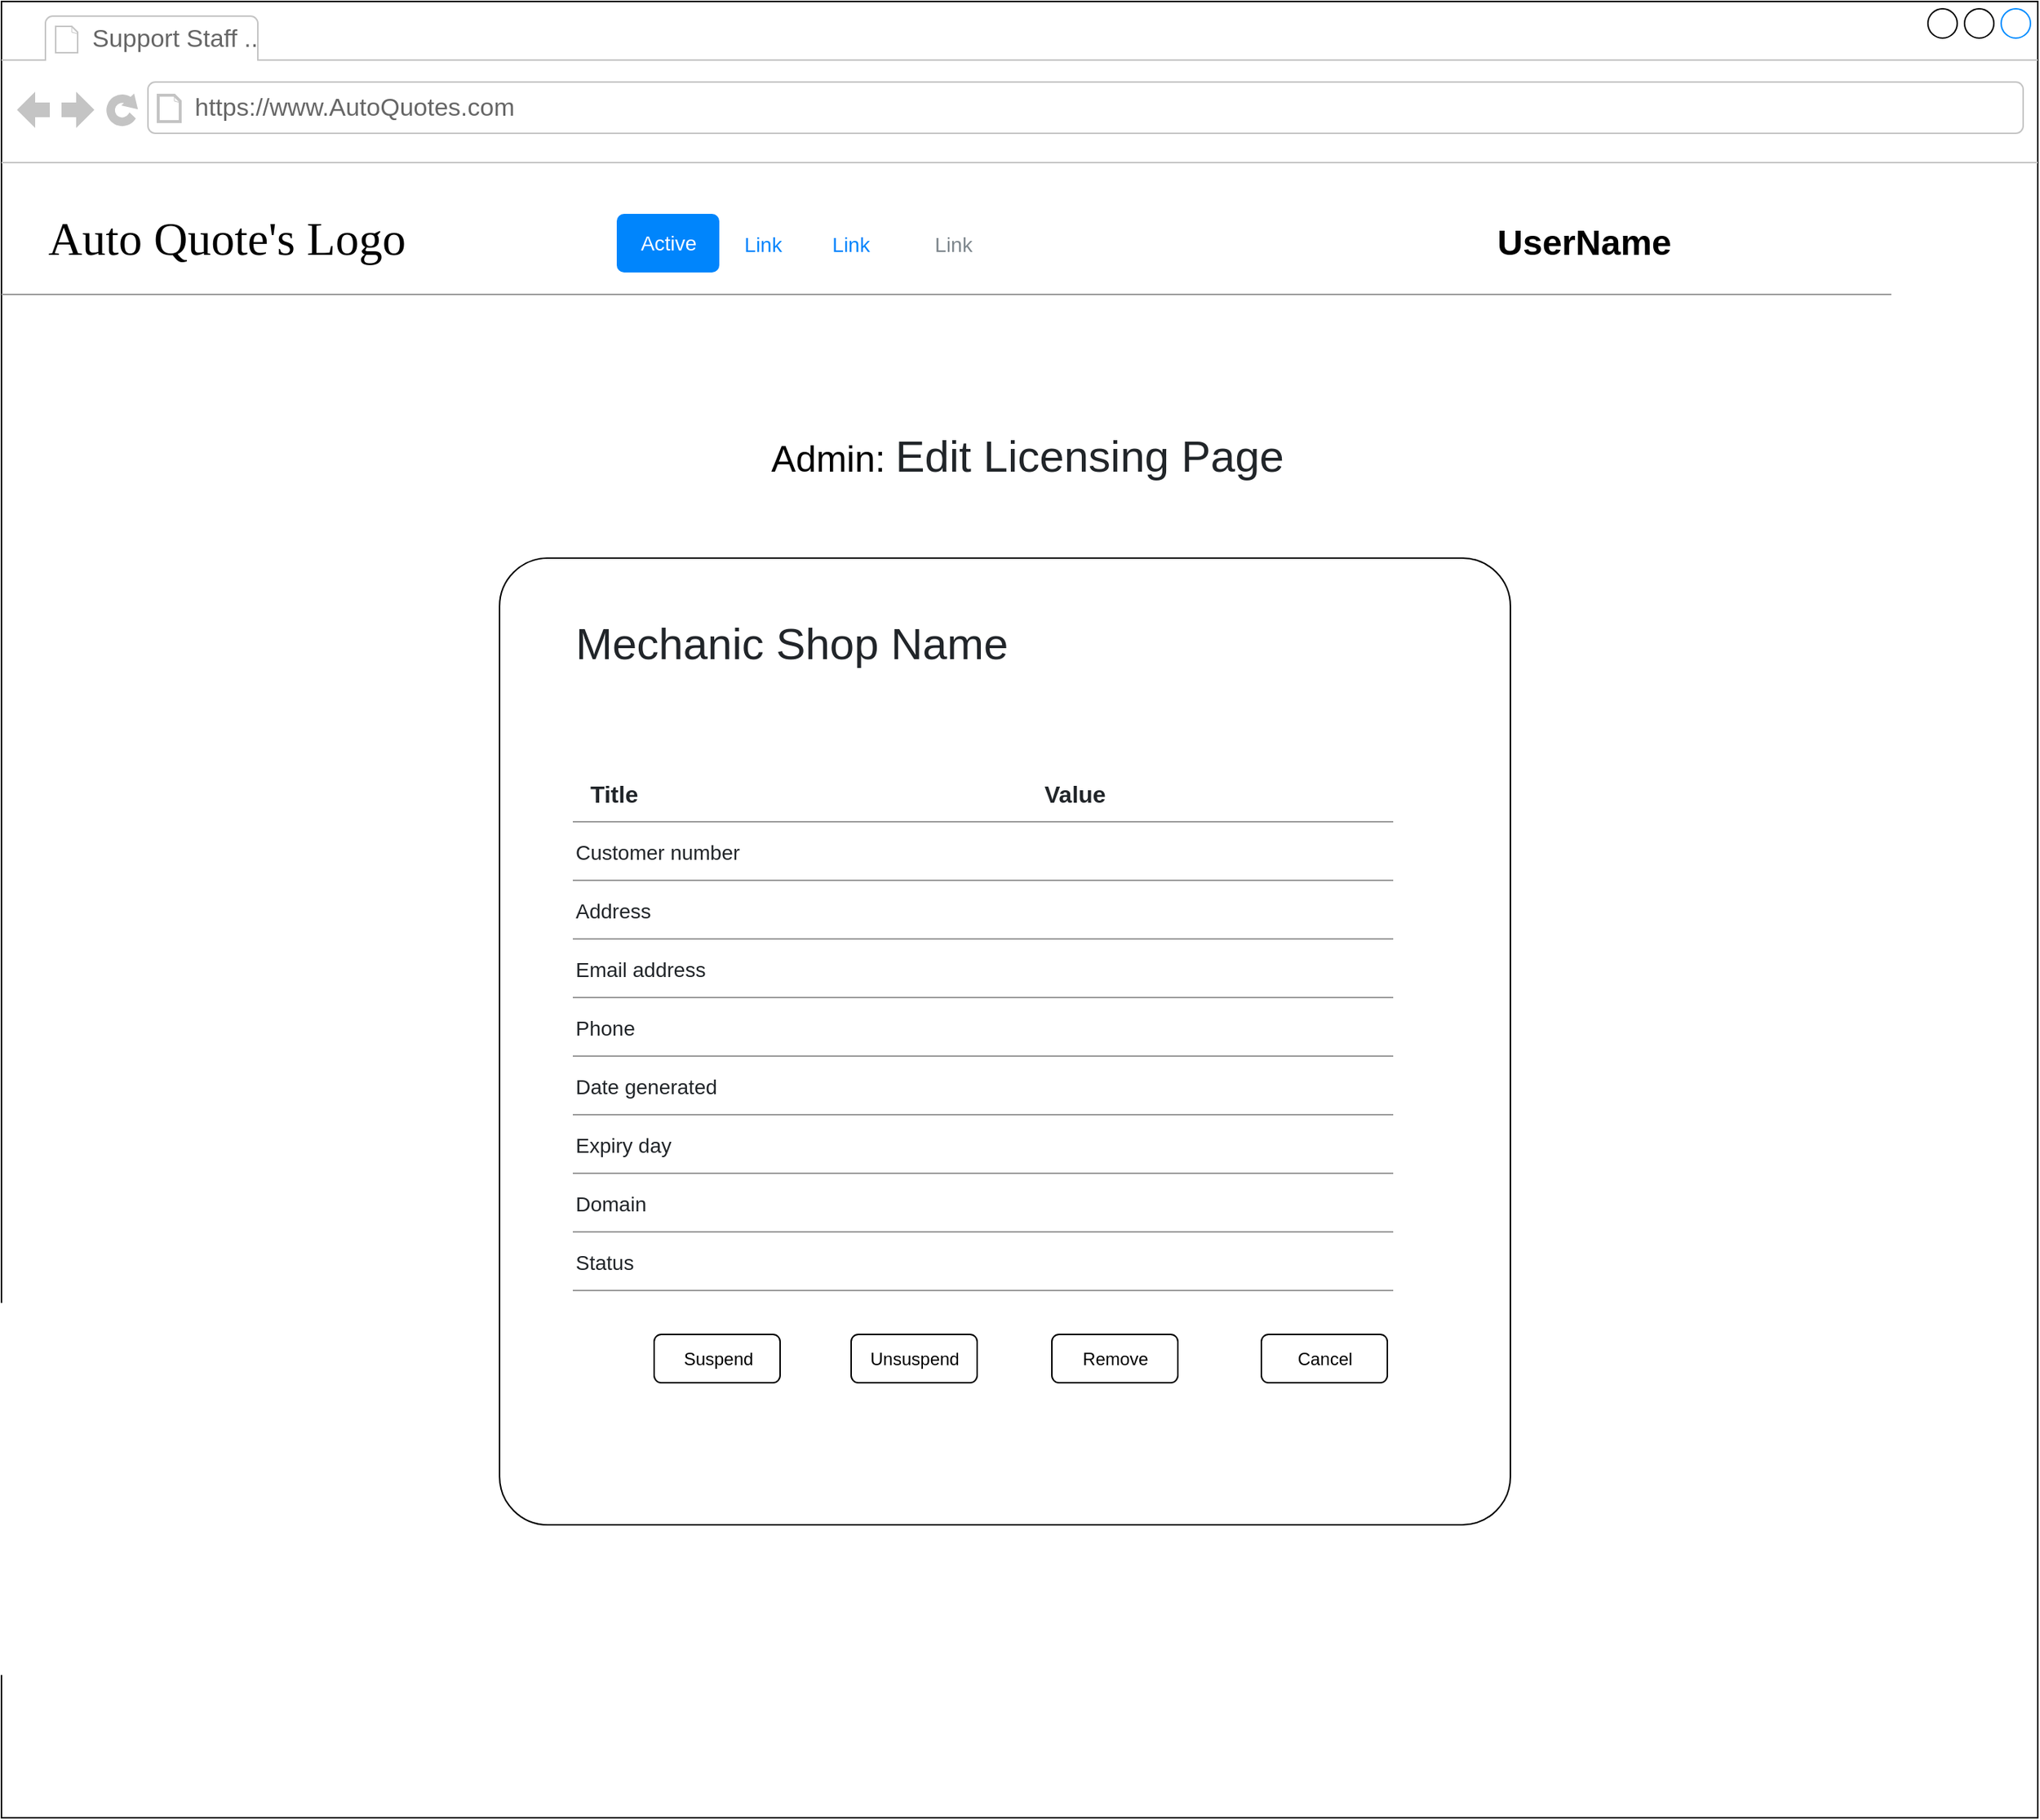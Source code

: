 <mxfile version="20.2.3" type="device" pages="2"><diagram id="J4aE7XSOLM9tL0n7SSX7" name="Page-1"><mxGraphModel dx="865" dy="664" grid="1" gridSize="10" guides="1" tooltips="1" connect="1" arrows="1" fold="1" page="1" pageScale="1" pageWidth="1100" pageHeight="850" math="0" shadow="0"><root><mxCell id="0"/><mxCell id="1" parent="0"/><mxCell id="lehxpSkpRLo_vey47flY-1" value="" style="strokeWidth=1;shadow=0;dashed=0;align=left;html=1;shape=mxgraph.mockup.containers.browserWindow;rSize=0;mainText=,;recursiveResize=0;rounded=0;labelBackgroundColor=none;fontFamily=Verdana;fontSize=12;deletable=0;movable=0;" parent="1" vertex="1"><mxGeometry x="70" y="60" width="1390" height="1240" as="geometry"/></mxCell><mxCell id="lehxpSkpRLo_vey47flY-2" value="Support Staff .." style="strokeWidth=1;shadow=0;dashed=0;align=center;html=1;shape=mxgraph.mockup.containers.anchor;fontSize=17;fontColor=#666666;align=left;" parent="lehxpSkpRLo_vey47flY-1" vertex="1"><mxGeometry x="60" y="12" width="150" height="28" as="geometry"/></mxCell><mxCell id="lehxpSkpRLo_vey47flY-3" value="https://www.AutoQuotes.com" style="strokeWidth=1;shadow=0;dashed=0;align=center;html=1;shape=mxgraph.mockup.containers.anchor;rSize=0;fontSize=17;fontColor=#666666;align=left;" parent="lehxpSkpRLo_vey47flY-1" vertex="1"><mxGeometry x="130" y="60" width="250" height="26" as="geometry"/></mxCell><mxCell id="lehxpSkpRLo_vey47flY-4" value="&lt;font style=&quot;font-size: 32px;&quot;&gt;Auto Quote's Logo&lt;/font&gt;" style="text;html=1;points=[];align=left;verticalAlign=top;spacingTop=-4;fontSize=30;fontFamily=Verdana" parent="lehxpSkpRLo_vey47flY-1" vertex="1"><mxGeometry x="30" y="140" width="340" height="50" as="geometry"/></mxCell><mxCell id="lehxpSkpRLo_vey47flY-5" value="" style="verticalLabelPosition=bottom;shadow=0;dashed=0;align=center;html=1;verticalAlign=top;strokeWidth=1;shape=mxgraph.mockup.markup.line;strokeColor=#999999;rounded=0;labelBackgroundColor=none;fillColor=#ffffff;fontFamily=Verdana;fontSize=12;fontColor=#000000;" parent="lehxpSkpRLo_vey47flY-1" vertex="1"><mxGeometry y="190" width="1290" height="20" as="geometry"/></mxCell><mxCell id="lehxpSkpRLo_vey47flY-6" value="Active" style="html=1;shadow=0;dashed=0;shape=mxgraph.bootstrap.rrect;rSize=5;fillColor=#0085FC;strokeColor=none;fontSize=14;fontColor=#ffffff;" parent="lehxpSkpRLo_vey47flY-1" vertex="1"><mxGeometry x="420" y="145" width="70" height="40" as="geometry"/></mxCell><mxCell id="lehxpSkpRLo_vey47flY-7" value="Link" style="fillColor=none;strokeColor=none;fontSize=14;fontColor=#0085FC;" parent="lehxpSkpRLo_vey47flY-1" vertex="1"><mxGeometry x="490" y="145" width="60" height="40" as="geometry"/></mxCell><mxCell id="lehxpSkpRLo_vey47flY-8" value="Link" style="fillColor=none;strokeColor=none;fontSize=14;fontColor=#0085FC;" parent="lehxpSkpRLo_vey47flY-1" vertex="1"><mxGeometry x="550" y="145" width="60" height="40" as="geometry"/></mxCell><mxCell id="lehxpSkpRLo_vey47flY-9" value="Link" style="fillColor=none;strokeColor=none;fontSize=14;fontColor=#7D868C;" parent="lehxpSkpRLo_vey47flY-1" vertex="1"><mxGeometry x="610" y="145" width="80" height="40" as="geometry"/></mxCell><mxCell id="lehxpSkpRLo_vey47flY-10" value="" style="shape=image;html=1;verticalAlign=top;verticalLabelPosition=bottom;labelBackgroundColor=#ffffff;imageAspect=0;aspect=fixed;image=https://cdn3.iconfinder.com/data/icons/essential-rounded/64/Rounded-31-128.png" parent="lehxpSkpRLo_vey47flY-1" vertex="1"><mxGeometry x="1160" y="143" width="44" height="44" as="geometry"/></mxCell><mxCell id="lehxpSkpRLo_vey47flY-11" value="" style="shape=image;html=1;verticalAlign=top;verticalLabelPosition=bottom;labelBackgroundColor=#ffffff;imageAspect=0;aspect=fixed;image=https://cdn3.iconfinder.com/data/icons/user-interface-169/32/login-128.png" parent="lehxpSkpRLo_vey47flY-1" vertex="1"><mxGeometry x="1210" y="142.5" width="45" height="45" as="geometry"/></mxCell><mxCell id="lehxpSkpRLo_vey47flY-12" value="UserName" style="text;strokeColor=none;fillColor=none;html=1;fontSize=24;fontStyle=1;verticalAlign=middle;align=center;" parent="lehxpSkpRLo_vey47flY-1" vertex="1"><mxGeometry x="1020" y="145" width="120" height="40" as="geometry"/></mxCell><mxCell id="lehxpSkpRLo_vey47flY-13" value="&lt;font style=&quot;font-size: 25px;&quot;&gt;Admin:&amp;nbsp;&lt;/font&gt;&lt;span style=&quot;color: rgb(33, 37, 41); font-size: 30px; text-align: left;&quot;&gt;Edit Licensing Page&lt;/span&gt;" style="text;html=1;strokeColor=none;fillColor=none;align=center;verticalAlign=middle;whiteSpace=wrap;rounded=0;" parent="lehxpSkpRLo_vey47flY-1" vertex="1"><mxGeometry x="507.5" y="280" width="385" height="60" as="geometry"/></mxCell><mxCell id="lehxpSkpRLo_vey47flY-14" value="" style="group" parent="lehxpSkpRLo_vey47flY-1" vertex="1" connectable="0"><mxGeometry x="340" y="380" width="690" height="660" as="geometry"/></mxCell><mxCell id="lehxpSkpRLo_vey47flY-15" value="" style="rounded=1;whiteSpace=wrap;html=1;fontSize=30;arcSize=5;" parent="lehxpSkpRLo_vey47flY-14" vertex="1"><mxGeometry width="690" height="660" as="geometry"/></mxCell><mxCell id="lehxpSkpRLo_vey47flY-16" value="Mechanic Shop Name" style="fillColor=none;strokeColor=none;align=left;fontSize=30;fontColor=#212529;" parent="lehxpSkpRLo_vey47flY-14" vertex="1"><mxGeometry x="50" y="35" width="260" height="40" as="geometry"/></mxCell><mxCell id="lehxpSkpRLo_vey47flY-18" value="Customer number" style="fillColor=none;strokeColor=none;align=left;fontSize=14;fontColor=#212529;" parent="lehxpSkpRLo_vey47flY-14" vertex="1"><mxGeometry x="50" y="180" width="100" height="40" as="geometry"/></mxCell><mxCell id="lehxpSkpRLo_vey47flY-24" value="Address" style="fillColor=none;strokeColor=none;align=left;fontSize=14;fontColor=#212529;" parent="lehxpSkpRLo_vey47flY-14" vertex="1"><mxGeometry x="50" y="220" width="100" height="40" as="geometry"/></mxCell><mxCell id="lehxpSkpRLo_vey47flY-26" value="Email address" style="fillColor=none;strokeColor=none;align=left;fontSize=14;fontColor=#212529;" parent="lehxpSkpRLo_vey47flY-14" vertex="1"><mxGeometry x="50" y="260" width="100" height="40" as="geometry"/></mxCell><mxCell id="lehxpSkpRLo_vey47flY-30" value="Remove" style="rounded=1;html=1;align=center;verticalAlign=middle;fontStyle=0;fontSize=12;sketch=0;" parent="lehxpSkpRLo_vey47flY-14" vertex="1"><mxGeometry x="377" y="530" width="86" height="33" as="geometry"/></mxCell><mxCell id="lehxpSkpRLo_vey47flY-32" value="" style="verticalLabelPosition=bottom;shadow=0;dashed=0;align=center;html=1;verticalAlign=top;strokeWidth=1;shape=mxgraph.mockup.markup.line;strokeColor=#999999;" parent="lehxpSkpRLo_vey47flY-14" vertex="1"><mxGeometry x="50" y="210" width="560" height="20" as="geometry"/></mxCell><mxCell id="lehxpSkpRLo_vey47flY-33" value="" style="verticalLabelPosition=bottom;shadow=0;dashed=0;align=center;html=1;verticalAlign=top;strokeWidth=1;shape=mxgraph.mockup.markup.line;strokeColor=#999999;" parent="lehxpSkpRLo_vey47flY-14" vertex="1"><mxGeometry x="50" y="250" width="560" height="20" as="geometry"/></mxCell><mxCell id="lehxpSkpRLo_vey47flY-58" value="Title" style="fillColor=none;strokeColor=none;align=left;fontSize=16;fontColor=#212529;fontStyle=1" parent="lehxpSkpRLo_vey47flY-14" vertex="1"><mxGeometry x="60" y="140" width="100" height="40" as="geometry"/></mxCell><mxCell id="lehxpSkpRLo_vey47flY-84" value="Value" style="fillColor=none;strokeColor=none;align=left;fontSize=16;fontColor=#212529;fontStyle=1" parent="lehxpSkpRLo_vey47flY-14" vertex="1"><mxGeometry x="370" y="140" width="100" height="40" as="geometry"/></mxCell><mxCell id="lehxpSkpRLo_vey47flY-85" value="" style="verticalLabelPosition=bottom;shadow=0;dashed=0;align=center;html=1;verticalAlign=top;strokeWidth=1;shape=mxgraph.mockup.markup.line;strokeColor=#999999;" parent="lehxpSkpRLo_vey47flY-14" vertex="1"><mxGeometry x="50" y="290" width="560" height="20" as="geometry"/></mxCell><mxCell id="lehxpSkpRLo_vey47flY-86" value="" style="verticalLabelPosition=bottom;shadow=0;dashed=0;align=center;html=1;verticalAlign=top;strokeWidth=1;shape=mxgraph.mockup.markup.line;strokeColor=#999999;" parent="lehxpSkpRLo_vey47flY-14" vertex="1"><mxGeometry x="50" y="330" width="560" height="20" as="geometry"/></mxCell><mxCell id="lehxpSkpRLo_vey47flY-88" value="Phone" style="fillColor=none;strokeColor=none;align=left;fontSize=14;fontColor=#212529;" parent="lehxpSkpRLo_vey47flY-14" vertex="1"><mxGeometry x="50" y="300" width="100" height="40" as="geometry"/></mxCell><mxCell id="lehxpSkpRLo_vey47flY-89" value="" style="verticalLabelPosition=bottom;shadow=0;dashed=0;align=center;html=1;verticalAlign=top;strokeWidth=1;shape=mxgraph.mockup.markup.line;strokeColor=#999999;" parent="lehxpSkpRLo_vey47flY-14" vertex="1"><mxGeometry x="50" y="370" width="560" height="20" as="geometry"/></mxCell><mxCell id="lehxpSkpRLo_vey47flY-90" value="Date generated" style="fillColor=none;strokeColor=none;align=left;fontSize=14;fontColor=#212529;" parent="lehxpSkpRLo_vey47flY-14" vertex="1"><mxGeometry x="50" y="340" width="100" height="40" as="geometry"/></mxCell><mxCell id="lehxpSkpRLo_vey47flY-91" value="" style="verticalLabelPosition=bottom;shadow=0;dashed=0;align=center;html=1;verticalAlign=top;strokeWidth=1;shape=mxgraph.mockup.markup.line;strokeColor=#999999;" parent="lehxpSkpRLo_vey47flY-14" vertex="1"><mxGeometry x="50" y="410" width="560" height="20" as="geometry"/></mxCell><mxCell id="lehxpSkpRLo_vey47flY-92" value="Expiry day" style="fillColor=none;strokeColor=none;align=left;fontSize=14;fontColor=#212529;" parent="lehxpSkpRLo_vey47flY-14" vertex="1"><mxGeometry x="50" y="380" width="100" height="40" as="geometry"/></mxCell><mxCell id="lehxpSkpRLo_vey47flY-93" value="" style="verticalLabelPosition=bottom;shadow=0;dashed=0;align=center;html=1;verticalAlign=top;strokeWidth=1;shape=mxgraph.mockup.markup.line;strokeColor=#999999;" parent="lehxpSkpRLo_vey47flY-14" vertex="1"><mxGeometry x="50" y="450" width="560" height="20" as="geometry"/></mxCell><mxCell id="lehxpSkpRLo_vey47flY-94" value="Domain" style="fillColor=none;strokeColor=none;align=left;fontSize=14;fontColor=#212529;" parent="lehxpSkpRLo_vey47flY-14" vertex="1"><mxGeometry x="50" y="420" width="100" height="40" as="geometry"/></mxCell><mxCell id="lehxpSkpRLo_vey47flY-97" value="Unsuspend" style="rounded=1;html=1;align=center;verticalAlign=middle;fontStyle=0;fontSize=12;sketch=0;" parent="lehxpSkpRLo_vey47flY-14" vertex="1"><mxGeometry x="240" y="530" width="86" height="33" as="geometry"/></mxCell><mxCell id="lehxpSkpRLo_vey47flY-98" value="Suspend" style="rounded=1;html=1;align=center;verticalAlign=middle;fontStyle=0;fontSize=12;sketch=0;" parent="lehxpSkpRLo_vey47flY-14" vertex="1"><mxGeometry x="105.5" y="530" width="86" height="33" as="geometry"/></mxCell><mxCell id="lehxpSkpRLo_vey47flY-99" value="" style="verticalLabelPosition=bottom;shadow=0;dashed=0;align=center;html=1;verticalAlign=top;strokeWidth=1;shape=mxgraph.mockup.markup.line;strokeColor=#999999;" parent="lehxpSkpRLo_vey47flY-14" vertex="1"><mxGeometry x="50" y="490" width="560" height="20" as="geometry"/></mxCell><mxCell id="lehxpSkpRLo_vey47flY-100" value="Status" style="fillColor=none;strokeColor=none;align=left;fontSize=14;fontColor=#212529;" parent="lehxpSkpRLo_vey47flY-14" vertex="1"><mxGeometry x="50" y="460" width="100" height="40" as="geometry"/></mxCell><mxCell id="P5kaNRxhmqLezwohCki4-1" value="Cancel" style="rounded=1;html=1;align=center;verticalAlign=middle;fontStyle=0;fontSize=12;sketch=0;" vertex="1" parent="lehxpSkpRLo_vey47flY-14"><mxGeometry x="520" y="530" width="86" height="33" as="geometry"/></mxCell><mxCell id="lehxpSkpRLo_vey47flY-31" value="" style="verticalLabelPosition=bottom;shadow=0;dashed=0;align=center;html=1;verticalAlign=top;strokeWidth=1;shape=mxgraph.mockup.markup.line;strokeColor=#999999;" parent="1" vertex="1"><mxGeometry x="460" y="610" width="560" height="20" as="geometry"/></mxCell></root></mxGraphModel></diagram><diagram name="Page-2" id="KCeFqxOj8T0J0Q2nbdXH"><mxGraphModel dx="1207" dy="671" grid="1" gridSize="10" guides="1" tooltips="1" connect="1" arrows="1" fold="1" page="1" pageScale="1" pageWidth="850" pageHeight="1100" math="0" shadow="0">&#xa;      <root>&#xa;        <mxCell id="0"/>&#xa;        <mxCell id="1" parent="0"/>&#xa;      </root>&#xa;    </mxGraphModel></diagram></mxfile>